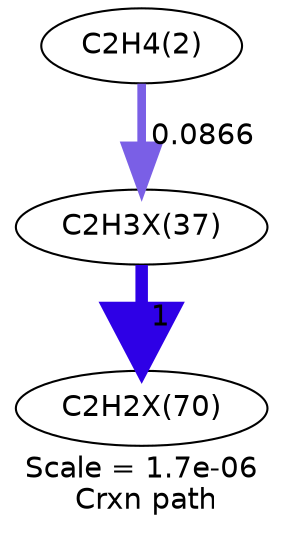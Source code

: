 digraph reaction_paths {
center=1;
s5 -> s11[fontname="Helvetica", style="setlinewidth(4.15)", arrowsize=2.08, color="0.7, 0.587, 0.9"
, label=" 0.0866"];
s11 -> s15[fontname="Helvetica", style="setlinewidth(6)", arrowsize=3, color="0.7, 1.5, 0.9"
, label=" 1"];
s5 [ fontname="Helvetica", label="C2H4(2)"];
s11 [ fontname="Helvetica", label="C2H3X(37)"];
s15 [ fontname="Helvetica", label="C2H2X(70)"];
 label = "Scale = 1.7e-06\l Crxn path";
 fontname = "Helvetica";
}
